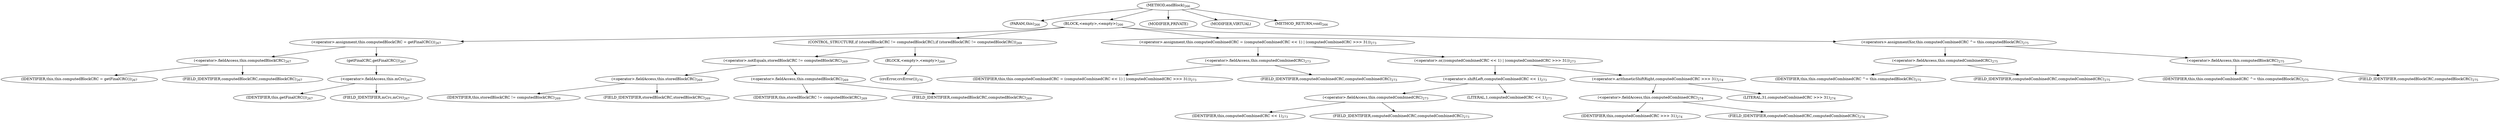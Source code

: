 digraph "endBlock" {  
"651" [label = <(METHOD,endBlock)<SUB>266</SUB>> ]
"652" [label = <(PARAM,this)<SUB>266</SUB>> ]
"653" [label = <(BLOCK,&lt;empty&gt;,&lt;empty&gt;)<SUB>266</SUB>> ]
"654" [label = <(&lt;operator&gt;.assignment,this.computedBlockCRC = getFinalCRC())<SUB>267</SUB>> ]
"655" [label = <(&lt;operator&gt;.fieldAccess,this.computedBlockCRC)<SUB>267</SUB>> ]
"656" [label = <(IDENTIFIER,this,this.computedBlockCRC = getFinalCRC())<SUB>267</SUB>> ]
"657" [label = <(FIELD_IDENTIFIER,computedBlockCRC,computedBlockCRC)<SUB>267</SUB>> ]
"658" [label = <(getFinalCRC,getFinalCRC())<SUB>267</SUB>> ]
"659" [label = <(&lt;operator&gt;.fieldAccess,this.mCrc)<SUB>267</SUB>> ]
"660" [label = <(IDENTIFIER,this,getFinalCRC())<SUB>267</SUB>> ]
"661" [label = <(FIELD_IDENTIFIER,mCrc,mCrc)<SUB>267</SUB>> ]
"662" [label = <(CONTROL_STRUCTURE,if (storedBlockCRC != computedBlockCRC),if (storedBlockCRC != computedBlockCRC))<SUB>269</SUB>> ]
"663" [label = <(&lt;operator&gt;.notEquals,storedBlockCRC != computedBlockCRC)<SUB>269</SUB>> ]
"664" [label = <(&lt;operator&gt;.fieldAccess,this.storedBlockCRC)<SUB>269</SUB>> ]
"665" [label = <(IDENTIFIER,this,storedBlockCRC != computedBlockCRC)<SUB>269</SUB>> ]
"666" [label = <(FIELD_IDENTIFIER,storedBlockCRC,storedBlockCRC)<SUB>269</SUB>> ]
"667" [label = <(&lt;operator&gt;.fieldAccess,this.computedBlockCRC)<SUB>269</SUB>> ]
"668" [label = <(IDENTIFIER,this,storedBlockCRC != computedBlockCRC)<SUB>269</SUB>> ]
"669" [label = <(FIELD_IDENTIFIER,computedBlockCRC,computedBlockCRC)<SUB>269</SUB>> ]
"670" [label = <(BLOCK,&lt;empty&gt;,&lt;empty&gt;)<SUB>269</SUB>> ]
"671" [label = <(crcError,crcError())<SUB>270</SUB>> ]
"672" [label = <(&lt;operator&gt;.assignment,this.computedCombinedCRC = (computedCombinedCRC &lt;&lt; 1) | (computedCombinedCRC &gt;&gt;&gt; 31))<SUB>273</SUB>> ]
"673" [label = <(&lt;operator&gt;.fieldAccess,this.computedCombinedCRC)<SUB>273</SUB>> ]
"674" [label = <(IDENTIFIER,this,this.computedCombinedCRC = (computedCombinedCRC &lt;&lt; 1) | (computedCombinedCRC &gt;&gt;&gt; 31))<SUB>273</SUB>> ]
"675" [label = <(FIELD_IDENTIFIER,computedCombinedCRC,computedCombinedCRC)<SUB>273</SUB>> ]
"676" [label = <(&lt;operator&gt;.or,(computedCombinedCRC &lt;&lt; 1) | (computedCombinedCRC &gt;&gt;&gt; 31))<SUB>273</SUB>> ]
"677" [label = <(&lt;operator&gt;.shiftLeft,computedCombinedCRC &lt;&lt; 1)<SUB>273</SUB>> ]
"678" [label = <(&lt;operator&gt;.fieldAccess,this.computedCombinedCRC)<SUB>273</SUB>> ]
"679" [label = <(IDENTIFIER,this,computedCombinedCRC &lt;&lt; 1)<SUB>273</SUB>> ]
"680" [label = <(FIELD_IDENTIFIER,computedCombinedCRC,computedCombinedCRC)<SUB>273</SUB>> ]
"681" [label = <(LITERAL,1,computedCombinedCRC &lt;&lt; 1)<SUB>273</SUB>> ]
"682" [label = <(&lt;operator&gt;.arithmeticShiftRight,computedCombinedCRC &gt;&gt;&gt; 31)<SUB>274</SUB>> ]
"683" [label = <(&lt;operator&gt;.fieldAccess,this.computedCombinedCRC)<SUB>274</SUB>> ]
"684" [label = <(IDENTIFIER,this,computedCombinedCRC &gt;&gt;&gt; 31)<SUB>274</SUB>> ]
"685" [label = <(FIELD_IDENTIFIER,computedCombinedCRC,computedCombinedCRC)<SUB>274</SUB>> ]
"686" [label = <(LITERAL,31,computedCombinedCRC &gt;&gt;&gt; 31)<SUB>274</SUB>> ]
"687" [label = <(&lt;operators&gt;.assignmentXor,this.computedCombinedCRC ^= this.computedBlockCRC)<SUB>275</SUB>> ]
"688" [label = <(&lt;operator&gt;.fieldAccess,this.computedCombinedCRC)<SUB>275</SUB>> ]
"689" [label = <(IDENTIFIER,this,this.computedCombinedCRC ^= this.computedBlockCRC)<SUB>275</SUB>> ]
"690" [label = <(FIELD_IDENTIFIER,computedCombinedCRC,computedCombinedCRC)<SUB>275</SUB>> ]
"691" [label = <(&lt;operator&gt;.fieldAccess,this.computedBlockCRC)<SUB>275</SUB>> ]
"692" [label = <(IDENTIFIER,this,this.computedCombinedCRC ^= this.computedBlockCRC)<SUB>275</SUB>> ]
"693" [label = <(FIELD_IDENTIFIER,computedBlockCRC,computedBlockCRC)<SUB>275</SUB>> ]
"694" [label = <(MODIFIER,PRIVATE)> ]
"695" [label = <(MODIFIER,VIRTUAL)> ]
"696" [label = <(METHOD_RETURN,void)<SUB>266</SUB>> ]
  "651" -> "652" 
  "651" -> "653" 
  "651" -> "694" 
  "651" -> "695" 
  "651" -> "696" 
  "653" -> "654" 
  "653" -> "662" 
  "653" -> "672" 
  "653" -> "687" 
  "654" -> "655" 
  "654" -> "658" 
  "655" -> "656" 
  "655" -> "657" 
  "658" -> "659" 
  "659" -> "660" 
  "659" -> "661" 
  "662" -> "663" 
  "662" -> "670" 
  "663" -> "664" 
  "663" -> "667" 
  "664" -> "665" 
  "664" -> "666" 
  "667" -> "668" 
  "667" -> "669" 
  "670" -> "671" 
  "672" -> "673" 
  "672" -> "676" 
  "673" -> "674" 
  "673" -> "675" 
  "676" -> "677" 
  "676" -> "682" 
  "677" -> "678" 
  "677" -> "681" 
  "678" -> "679" 
  "678" -> "680" 
  "682" -> "683" 
  "682" -> "686" 
  "683" -> "684" 
  "683" -> "685" 
  "687" -> "688" 
  "687" -> "691" 
  "688" -> "689" 
  "688" -> "690" 
  "691" -> "692" 
  "691" -> "693" 
}
